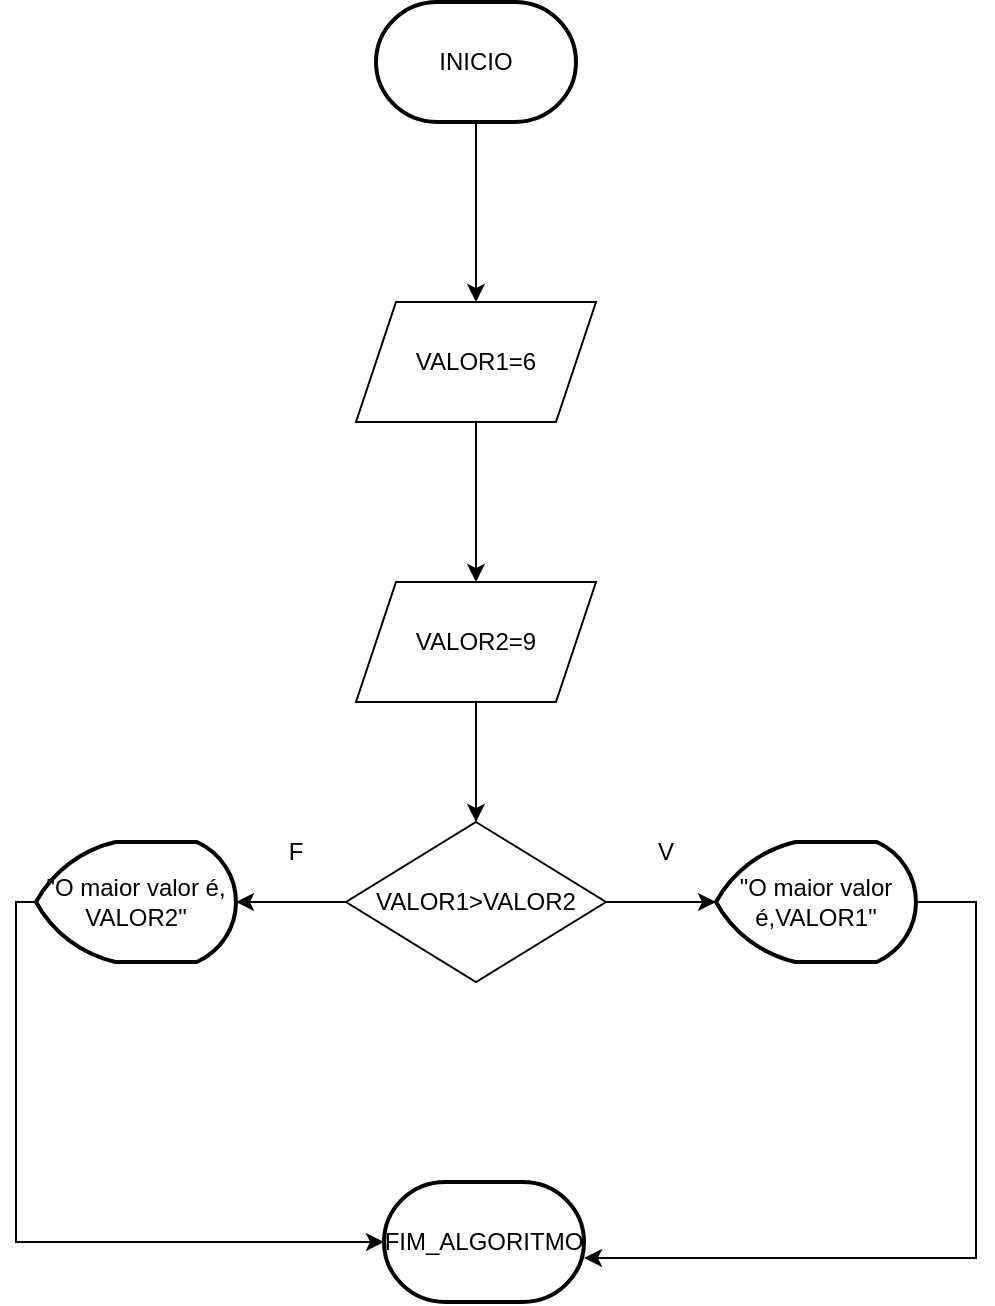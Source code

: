 <mxfile version="24.7.6" pages="3">
  <diagram name="exercicio1" id="FtPyLLC7J7trt9xuqJSK">
    <mxGraphModel dx="1114" dy="592" grid="1" gridSize="10" guides="1" tooltips="1" connect="1" arrows="1" fold="1" page="1" pageScale="1" pageWidth="827" pageHeight="1169" math="0" shadow="0">
      <root>
        <mxCell id="0" />
        <mxCell id="1" parent="0" />
        <mxCell id="wLeoHK836b3OyrVcLV47-5" value="" style="edgeStyle=orthogonalEdgeStyle;rounded=0;orthogonalLoop=1;jettySize=auto;html=1;" edge="1" parent="1" source="wLeoHK836b3OyrVcLV47-1" target="wLeoHK836b3OyrVcLV47-4">
          <mxGeometry relative="1" as="geometry" />
        </mxCell>
        <mxCell id="wLeoHK836b3OyrVcLV47-1" value="VALOR1=6" style="shape=parallelogram;perimeter=parallelogramPerimeter;whiteSpace=wrap;html=1;fixedSize=1;" vertex="1" parent="1">
          <mxGeometry x="350" y="170" width="120" height="60" as="geometry" />
        </mxCell>
        <mxCell id="wLeoHK836b3OyrVcLV47-3" value="" style="edgeStyle=orthogonalEdgeStyle;rounded=0;orthogonalLoop=1;jettySize=auto;html=1;" edge="1" parent="1" source="wLeoHK836b3OyrVcLV47-2" target="wLeoHK836b3OyrVcLV47-1">
          <mxGeometry relative="1" as="geometry" />
        </mxCell>
        <mxCell id="wLeoHK836b3OyrVcLV47-2" value="INICIO" style="strokeWidth=2;html=1;shape=mxgraph.flowchart.terminator;whiteSpace=wrap;" vertex="1" parent="1">
          <mxGeometry x="360" y="20" width="100" height="60" as="geometry" />
        </mxCell>
        <mxCell id="jm4wULbXKsVAxd6REVr7-4" value="" style="edgeStyle=orthogonalEdgeStyle;rounded=0;orthogonalLoop=1;jettySize=auto;html=1;" edge="1" parent="1" source="wLeoHK836b3OyrVcLV47-4" target="jm4wULbXKsVAxd6REVr7-3">
          <mxGeometry relative="1" as="geometry" />
        </mxCell>
        <mxCell id="wLeoHK836b3OyrVcLV47-4" value="VALOR2=9" style="shape=parallelogram;perimeter=parallelogramPerimeter;whiteSpace=wrap;html=1;fixedSize=1;" vertex="1" parent="1">
          <mxGeometry x="350" y="310" width="120" height="60" as="geometry" />
        </mxCell>
        <mxCell id="jm4wULbXKsVAxd6REVr7-6" value="" style="edgeStyle=orthogonalEdgeStyle;rounded=0;orthogonalLoop=1;jettySize=auto;html=1;" edge="1" parent="1" source="jm4wULbXKsVAxd6REVr7-3" target="jm4wULbXKsVAxd6REVr7-5">
          <mxGeometry relative="1" as="geometry" />
        </mxCell>
        <mxCell id="jm4wULbXKsVAxd6REVr7-8" value="" style="edgeStyle=orthogonalEdgeStyle;rounded=0;orthogonalLoop=1;jettySize=auto;html=1;" edge="1" parent="1" source="jm4wULbXKsVAxd6REVr7-3" target="jm4wULbXKsVAxd6REVr7-7">
          <mxGeometry relative="1" as="geometry" />
        </mxCell>
        <mxCell id="jm4wULbXKsVAxd6REVr7-3" value="VALOR1&amp;gt;VALOR2" style="rhombus;whiteSpace=wrap;html=1;" vertex="1" parent="1">
          <mxGeometry x="345" y="430" width="130" height="80" as="geometry" />
        </mxCell>
        <mxCell id="jm4wULbXKsVAxd6REVr7-5" value="&quot;O maior valor é,VALOR1&quot;" style="strokeWidth=2;html=1;shape=mxgraph.flowchart.display;whiteSpace=wrap;" vertex="1" parent="1">
          <mxGeometry x="530" y="440" width="100" height="60" as="geometry" />
        </mxCell>
        <mxCell id="jm4wULbXKsVAxd6REVr7-7" value="&quot;O maior valor é, VALOR2&quot;" style="strokeWidth=2;html=1;shape=mxgraph.flowchart.display;whiteSpace=wrap;" vertex="1" parent="1">
          <mxGeometry x="190" y="440" width="100" height="60" as="geometry" />
        </mxCell>
        <mxCell id="jm4wULbXKsVAxd6REVr7-9" value="FIM_ALGORITMO" style="strokeWidth=2;html=1;shape=mxgraph.flowchart.terminator;whiteSpace=wrap;" vertex="1" parent="1">
          <mxGeometry x="364" y="610" width="100" height="60" as="geometry" />
        </mxCell>
        <mxCell id="jm4wULbXKsVAxd6REVr7-10" style="edgeStyle=orthogonalEdgeStyle;rounded=0;orthogonalLoop=1;jettySize=auto;html=1;entryX=0;entryY=0.5;entryDx=0;entryDy=0;entryPerimeter=0;" edge="1" parent="1" source="jm4wULbXKsVAxd6REVr7-7" target="jm4wULbXKsVAxd6REVr7-9">
          <mxGeometry relative="1" as="geometry">
            <Array as="points">
              <mxPoint x="180" y="470" />
              <mxPoint x="180" y="640" />
            </Array>
          </mxGeometry>
        </mxCell>
        <mxCell id="jm4wULbXKsVAxd6REVr7-11" style="edgeStyle=orthogonalEdgeStyle;rounded=0;orthogonalLoop=1;jettySize=auto;html=1;entryX=1;entryY=0.633;entryDx=0;entryDy=0;entryPerimeter=0;" edge="1" parent="1" source="jm4wULbXKsVAxd6REVr7-5" target="jm4wULbXKsVAxd6REVr7-9">
          <mxGeometry relative="1" as="geometry">
            <Array as="points">
              <mxPoint x="660" y="470" />
              <mxPoint x="660" y="648" />
            </Array>
          </mxGeometry>
        </mxCell>
        <mxCell id="ufAdw6yg-KOsJYLayRUz-1" value="V" style="text;html=1;align=center;verticalAlign=middle;whiteSpace=wrap;rounded=0;" vertex="1" parent="1">
          <mxGeometry x="475" y="430" width="60" height="30" as="geometry" />
        </mxCell>
        <mxCell id="ufAdw6yg-KOsJYLayRUz-2" value="F" style="text;html=1;align=center;verticalAlign=middle;whiteSpace=wrap;rounded=0;" vertex="1" parent="1">
          <mxGeometry x="290" y="430" width="60" height="30" as="geometry" />
        </mxCell>
      </root>
    </mxGraphModel>
  </diagram>
  <diagram id="jjtT-diI26KzISs5xVjN" name="exercicio2">
    <mxGraphModel dx="1114" dy="592" grid="1" gridSize="10" guides="1" tooltips="1" connect="1" arrows="1" fold="1" page="1" pageScale="1" pageWidth="827" pageHeight="1169" math="0" shadow="0">
      <root>
        <mxCell id="0" />
        <mxCell id="1" parent="0" />
        <mxCell id="AYWJ_8C7gl2_ABUxftE6-3" value="" style="edgeStyle=orthogonalEdgeStyle;rounded=0;orthogonalLoop=1;jettySize=auto;html=1;" edge="1" parent="1" source="zAZdr3BSmgh7un5oJ6c6-1" target="AYWJ_8C7gl2_ABUxftE6-2">
          <mxGeometry relative="1" as="geometry" />
        </mxCell>
        <mxCell id="zAZdr3BSmgh7un5oJ6c6-1" value="INICIO" style="strokeWidth=2;html=1;shape=mxgraph.flowchart.terminator;whiteSpace=wrap;" vertex="1" parent="1">
          <mxGeometry x="370" y="30" width="100" height="60" as="geometry" />
        </mxCell>
        <mxCell id="tZYO_YWrrve-A6u0rc66-2" value="" style="edgeStyle=orthogonalEdgeStyle;rounded=0;orthogonalLoop=1;jettySize=auto;html=1;" edge="1" parent="1" source="AYWJ_8C7gl2_ABUxftE6-2" target="tZYO_YWrrve-A6u0rc66-1">
          <mxGeometry relative="1" as="geometry" />
        </mxCell>
        <mxCell id="AYWJ_8C7gl2_ABUxftE6-2" value="IDADE=18" style="shape=parallelogram;perimeter=parallelogramPerimeter;whiteSpace=wrap;html=1;fixedSize=1;strokeWidth=2;" vertex="1" parent="1">
          <mxGeometry x="360" y="170" width="120" height="60" as="geometry" />
        </mxCell>
        <mxCell id="tZYO_YWrrve-A6u0rc66-4" value="" style="edgeStyle=orthogonalEdgeStyle;rounded=0;orthogonalLoop=1;jettySize=auto;html=1;" edge="1" parent="1" source="tZYO_YWrrve-A6u0rc66-1" target="tZYO_YWrrve-A6u0rc66-3">
          <mxGeometry relative="1" as="geometry" />
        </mxCell>
        <mxCell id="YuvtjKdb_bYcUoWJv83N-2" style="edgeStyle=orthogonalEdgeStyle;rounded=0;orthogonalLoop=1;jettySize=auto;html=1;" edge="1" parent="1" source="tZYO_YWrrve-A6u0rc66-1" target="nWoMVgLBGk4kEo_YGvBk-2">
          <mxGeometry relative="1" as="geometry">
            <mxPoint x="290" y="500" as="targetPoint" />
            <Array as="points">
              <mxPoint x="220" y="340" />
              <mxPoint x="220" y="480" />
            </Array>
          </mxGeometry>
        </mxCell>
        <mxCell id="tZYO_YWrrve-A6u0rc66-1" value="IDADE&amp;gt;=18" style="rhombus;whiteSpace=wrap;html=1;strokeWidth=2;" vertex="1" parent="1">
          <mxGeometry x="380" y="300" width="80" height="80" as="geometry" />
        </mxCell>
        <mxCell id="nWoMVgLBGk4kEo_YGvBk-3" style="edgeStyle=orthogonalEdgeStyle;rounded=0;orthogonalLoop=1;jettySize=auto;html=1;" edge="1" parent="1" source="tZYO_YWrrve-A6u0rc66-3" target="nWoMVgLBGk4kEo_YGvBk-2">
          <mxGeometry relative="1" as="geometry">
            <Array as="points">
              <mxPoint x="640" y="340" />
              <mxPoint x="640" y="480" />
            </Array>
          </mxGeometry>
        </mxCell>
        <mxCell id="tZYO_YWrrve-A6u0rc66-3" value="&quot;Seu voto é obrigatório&quot;" style="strokeWidth=2;html=1;shape=mxgraph.flowchart.display;whiteSpace=wrap;" vertex="1" parent="1">
          <mxGeometry x="510" y="310" width="100" height="60" as="geometry" />
        </mxCell>
        <mxCell id="nWoMVgLBGk4kEo_YGvBk-2" value="FIM_ALGORITMO" style="strokeWidth=2;html=1;shape=mxgraph.flowchart.terminator;whiteSpace=wrap;" vertex="1" parent="1">
          <mxGeometry x="380" y="450" width="100" height="60" as="geometry" />
        </mxCell>
        <mxCell id="YuvtjKdb_bYcUoWJv83N-3" value="V" style="text;html=1;align=center;verticalAlign=middle;whiteSpace=wrap;rounded=0;" vertex="1" parent="1">
          <mxGeometry x="450" y="300" width="60" height="30" as="geometry" />
        </mxCell>
      </root>
    </mxGraphModel>
  </diagram>
  <diagram id="nlZsr08oiGz9MjWmCX5T" name="exercicio3">
    <mxGraphModel dx="1114" dy="592" grid="1" gridSize="10" guides="1" tooltips="1" connect="1" arrows="1" fold="1" page="1" pageScale="1" pageWidth="827" pageHeight="1169" math="0" shadow="0">
      <root>
        <mxCell id="0" />
        <mxCell id="1" parent="0" />
        <mxCell id="PpH4QYoxkyFvZ88xxxQp-2" value="" style="edgeStyle=orthogonalEdgeStyle;rounded=0;orthogonalLoop=1;jettySize=auto;html=1;" edge="1" parent="1" source="PRwoc7U21rljm7E0FT1B-1" target="PpH4QYoxkyFvZ88xxxQp-1">
          <mxGeometry relative="1" as="geometry" />
        </mxCell>
        <mxCell id="PRwoc7U21rljm7E0FT1B-1" value="INICIO" style="strokeWidth=2;html=1;shape=mxgraph.flowchart.terminator;whiteSpace=wrap;" vertex="1" parent="1">
          <mxGeometry x="340" y="150" width="100" height="60" as="geometry" />
        </mxCell>
        <mxCell id="PpH4QYoxkyFvZ88xxxQp-4" value="" style="edgeStyle=orthogonalEdgeStyle;rounded=0;orthogonalLoop=1;jettySize=auto;html=1;" edge="1" parent="1" source="PpH4QYoxkyFvZ88xxxQp-1" target="PpH4QYoxkyFvZ88xxxQp-3">
          <mxGeometry relative="1" as="geometry" />
        </mxCell>
        <mxCell id="PpH4QYoxkyFvZ88xxxQp-1" value="NOTA1=5" style="shape=parallelogram;perimeter=parallelogramPerimeter;whiteSpace=wrap;html=1;fixedSize=1;strokeWidth=2;" vertex="1" parent="1">
          <mxGeometry x="330" y="290" width="120" height="60" as="geometry" />
        </mxCell>
        <mxCell id="PpH4QYoxkyFvZ88xxxQp-6" value="" style="edgeStyle=orthogonalEdgeStyle;rounded=0;orthogonalLoop=1;jettySize=auto;html=1;" edge="1" parent="1" source="PpH4QYoxkyFvZ88xxxQp-3" target="PpH4QYoxkyFvZ88xxxQp-5">
          <mxGeometry relative="1" as="geometry" />
        </mxCell>
        <mxCell id="PpH4QYoxkyFvZ88xxxQp-3" value="NOTA2=7" style="shape=parallelogram;perimeter=parallelogramPerimeter;whiteSpace=wrap;html=1;fixedSize=1;strokeWidth=2;" vertex="1" parent="1">
          <mxGeometry x="330" y="430" width="120" height="60" as="geometry" />
        </mxCell>
        <mxCell id="PpH4QYoxkyFvZ88xxxQp-8" value="" style="edgeStyle=orthogonalEdgeStyle;rounded=0;orthogonalLoop=1;jettySize=auto;html=1;" edge="1" parent="1" source="PpH4QYoxkyFvZ88xxxQp-5" target="PpH4QYoxkyFvZ88xxxQp-7">
          <mxGeometry relative="1" as="geometry" />
        </mxCell>
        <mxCell id="PpH4QYoxkyFvZ88xxxQp-5" value="MEDIA=(NOTA1+NOTA2)/2" style="rounded=1;whiteSpace=wrap;html=1;strokeWidth=2;" vertex="1" parent="1">
          <mxGeometry x="330" y="570" width="120" height="60" as="geometry" />
        </mxCell>
        <mxCell id="PpH4QYoxkyFvZ88xxxQp-10" value="" style="edgeStyle=orthogonalEdgeStyle;rounded=0;orthogonalLoop=1;jettySize=auto;html=1;" edge="1" parent="1" source="PpH4QYoxkyFvZ88xxxQp-7" target="PpH4QYoxkyFvZ88xxxQp-9">
          <mxGeometry relative="1" as="geometry" />
        </mxCell>
        <mxCell id="PpH4QYoxkyFvZ88xxxQp-12" value="" style="edgeStyle=orthogonalEdgeStyle;rounded=0;orthogonalLoop=1;jettySize=auto;html=1;" edge="1" parent="1" source="PpH4QYoxkyFvZ88xxxQp-7" target="PpH4QYoxkyFvZ88xxxQp-11">
          <mxGeometry relative="1" as="geometry" />
        </mxCell>
        <mxCell id="PpH4QYoxkyFvZ88xxxQp-7" value="MEDIA&amp;gt;=7" style="rhombus;whiteSpace=wrap;html=1;rounded=1;strokeWidth=2;" vertex="1" parent="1">
          <mxGeometry x="345" y="710" width="90" height="80" as="geometry" />
        </mxCell>
        <mxCell id="PpH4QYoxkyFvZ88xxxQp-9" value="&quot;Você está aprovado(a)&quot;" style="strokeWidth=2;html=1;shape=mxgraph.flowchart.display;whiteSpace=wrap;" vertex="1" parent="1">
          <mxGeometry x="480" y="720" width="100" height="60" as="geometry" />
        </mxCell>
        <mxCell id="PpH4QYoxkyFvZ88xxxQp-18" value="" style="edgeStyle=orthogonalEdgeStyle;rounded=0;orthogonalLoop=1;jettySize=auto;html=1;" edge="1" parent="1" source="PpH4QYoxkyFvZ88xxxQp-11" target="PpH4QYoxkyFvZ88xxxQp-15">
          <mxGeometry relative="1" as="geometry">
            <mxPoint x="130" y="880" as="targetPoint" />
            <Array as="points">
              <mxPoint x="150" y="750" />
              <mxPoint x="150" y="910" />
            </Array>
          </mxGeometry>
        </mxCell>
        <mxCell id="PpH4QYoxkyFvZ88xxxQp-11" value="&quot;Você está reprovado(a). Você precisa estudar mais!&lt;span style=&quot;background-color: initial;&quot;&gt;&quot;&lt;/span&gt;" style="strokeWidth=2;html=1;shape=mxgraph.flowchart.display;whiteSpace=wrap;" vertex="1" parent="1">
          <mxGeometry x="190" y="720" width="120" height="60" as="geometry" />
        </mxCell>
        <mxCell id="PpH4QYoxkyFvZ88xxxQp-13" value="V" style="text;html=1;align=center;verticalAlign=middle;whiteSpace=wrap;rounded=0;" vertex="1" parent="1">
          <mxGeometry x="420" y="700" width="60" height="30" as="geometry" />
        </mxCell>
        <mxCell id="PpH4QYoxkyFvZ88xxxQp-14" value="F" style="text;html=1;align=center;verticalAlign=middle;whiteSpace=wrap;rounded=0;" vertex="1" parent="1">
          <mxGeometry x="310" y="700" width="60" height="30" as="geometry" />
        </mxCell>
        <mxCell id="PpH4QYoxkyFvZ88xxxQp-15" value="FIM_ALGORITMO" style="strokeWidth=2;html=1;shape=mxgraph.flowchart.terminator;whiteSpace=wrap;" vertex="1" parent="1">
          <mxGeometry x="340" y="880" width="100" height="60" as="geometry" />
        </mxCell>
        <mxCell id="PpH4QYoxkyFvZ88xxxQp-19" style="edgeStyle=orthogonalEdgeStyle;rounded=0;orthogonalLoop=1;jettySize=auto;html=1;entryX=1;entryY=0.5;entryDx=0;entryDy=0;entryPerimeter=0;" edge="1" parent="1" source="PpH4QYoxkyFvZ88xxxQp-9" target="PpH4QYoxkyFvZ88xxxQp-15">
          <mxGeometry relative="1" as="geometry">
            <Array as="points">
              <mxPoint x="650" y="750" />
              <mxPoint x="650" y="910" />
            </Array>
          </mxGeometry>
        </mxCell>
      </root>
    </mxGraphModel>
  </diagram>
</mxfile>
